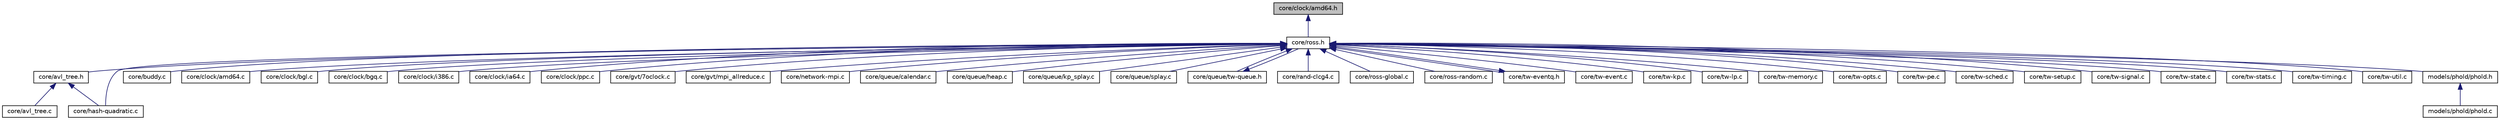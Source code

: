 digraph G
{
  edge [fontname="Helvetica",fontsize="10",labelfontname="Helvetica",labelfontsize="10"];
  node [fontname="Helvetica",fontsize="10",shape=record];
  Node1 [label="core/clock/amd64.h",height=0.2,width=0.4,color="black", fillcolor="grey75", style="filled" fontcolor="black"];
  Node1 -> Node2 [dir="back",color="midnightblue",fontsize="10",style="solid",fontname="Helvetica"];
  Node2 [label="core/ross.h",height=0.2,width=0.4,color="black", fillcolor="white", style="filled",URL="$ross_8h.html"];
  Node2 -> Node3 [dir="back",color="midnightblue",fontsize="10",style="solid",fontname="Helvetica"];
  Node3 [label="core/avl_tree.h",height=0.2,width=0.4,color="black", fillcolor="white", style="filled",URL="$avl__tree_8h.html"];
  Node3 -> Node4 [dir="back",color="midnightblue",fontsize="10",style="solid",fontname="Helvetica"];
  Node4 [label="core/avl_tree.c",height=0.2,width=0.4,color="black", fillcolor="white", style="filled",URL="$avl__tree_8c.html"];
  Node3 -> Node5 [dir="back",color="midnightblue",fontsize="10",style="solid",fontname="Helvetica"];
  Node5 [label="core/hash-quadratic.c",height=0.2,width=0.4,color="black", fillcolor="white", style="filled",URL="$hash-quadratic_8c.html"];
  Node2 -> Node6 [dir="back",color="midnightblue",fontsize="10",style="solid",fontname="Helvetica"];
  Node6 [label="core/buddy.c",height=0.2,width=0.4,color="black", fillcolor="white", style="filled",URL="$buddy_8c.html",tooltip="Buddy-system memory allocator implementation."];
  Node2 -> Node7 [dir="back",color="midnightblue",fontsize="10",style="solid",fontname="Helvetica"];
  Node7 [label="core/clock/amd64.c",height=0.2,width=0.4,color="black", fillcolor="white", style="filled",URL="$amd64_8c.html"];
  Node2 -> Node8 [dir="back",color="midnightblue",fontsize="10",style="solid",fontname="Helvetica"];
  Node8 [label="core/clock/bgl.c",height=0.2,width=0.4,color="black", fillcolor="white", style="filled",URL="$bgl_8c.html"];
  Node2 -> Node9 [dir="back",color="midnightblue",fontsize="10",style="solid",fontname="Helvetica"];
  Node9 [label="core/clock/bgq.c",height=0.2,width=0.4,color="black", fillcolor="white", style="filled",URL="$bgq_8c.html"];
  Node2 -> Node10 [dir="back",color="midnightblue",fontsize="10",style="solid",fontname="Helvetica"];
  Node10 [label="core/clock/i386.c",height=0.2,width=0.4,color="black", fillcolor="white", style="filled",URL="$i386_8c.html"];
  Node2 -> Node11 [dir="back",color="midnightblue",fontsize="10",style="solid",fontname="Helvetica"];
  Node11 [label="core/clock/ia64.c",height=0.2,width=0.4,color="black", fillcolor="white", style="filled",URL="$ia64_8c.html"];
  Node2 -> Node12 [dir="back",color="midnightblue",fontsize="10",style="solid",fontname="Helvetica"];
  Node12 [label="core/clock/ppc.c",height=0.2,width=0.4,color="black", fillcolor="white", style="filled",URL="$ppc_8c.html"];
  Node2 -> Node13 [dir="back",color="midnightblue",fontsize="10",style="solid",fontname="Helvetica"];
  Node13 [label="core/gvt/7oclock.c",height=0.2,width=0.4,color="black", fillcolor="white", style="filled",URL="$7oclock_8c.html"];
  Node2 -> Node14 [dir="back",color="midnightblue",fontsize="10",style="solid",fontname="Helvetica"];
  Node14 [label="core/gvt/mpi_allreduce.c",height=0.2,width=0.4,color="black", fillcolor="white", style="filled",URL="$mpi__allreduce_8c.html"];
  Node2 -> Node5 [dir="back",color="midnightblue",fontsize="10",style="solid",fontname="Helvetica"];
  Node2 -> Node15 [dir="back",color="midnightblue",fontsize="10",style="solid",fontname="Helvetica"];
  Node15 [label="core/network-mpi.c",height=0.2,width=0.4,color="black", fillcolor="white", style="filled",URL="$network-mpi_8c.html"];
  Node2 -> Node16 [dir="back",color="midnightblue",fontsize="10",style="solid",fontname="Helvetica"];
  Node16 [label="core/queue/calendar.c",height=0.2,width=0.4,color="black", fillcolor="white", style="filled",URL="$calendar_8c.html"];
  Node2 -> Node17 [dir="back",color="midnightblue",fontsize="10",style="solid",fontname="Helvetica"];
  Node17 [label="core/queue/heap.c",height=0.2,width=0.4,color="black", fillcolor="white", style="filled",URL="$heap_8c.html"];
  Node2 -> Node18 [dir="back",color="midnightblue",fontsize="10",style="solid",fontname="Helvetica"];
  Node18 [label="core/queue/kp_splay.c",height=0.2,width=0.4,color="black", fillcolor="white", style="filled",URL="$kp__splay_8c.html"];
  Node2 -> Node19 [dir="back",color="midnightblue",fontsize="10",style="solid",fontname="Helvetica"];
  Node19 [label="core/queue/splay.c",height=0.2,width=0.4,color="black", fillcolor="white", style="filled",URL="$splay_8c.html"];
  Node2 -> Node20 [dir="back",color="midnightblue",fontsize="10",style="solid",fontname="Helvetica"];
  Node20 [label="core/queue/tw-queue.h",height=0.2,width=0.4,color="black", fillcolor="white", style="filled",URL="$tw-queue_8h.html"];
  Node20 -> Node2 [dir="back",color="midnightblue",fontsize="10",style="solid",fontname="Helvetica"];
  Node2 -> Node21 [dir="back",color="midnightblue",fontsize="10",style="solid",fontname="Helvetica"];
  Node21 [label="core/rand-clcg4.c",height=0.2,width=0.4,color="black", fillcolor="white", style="filled",URL="$rand-clcg4_8c.html",tooltip="RNG Implementation module."];
  Node2 -> Node22 [dir="back",color="midnightblue",fontsize="10",style="solid",fontname="Helvetica"];
  Node22 [label="core/ross-global.c",height=0.2,width=0.4,color="black", fillcolor="white", style="filled",URL="$ross-global_8c.html"];
  Node2 -> Node23 [dir="back",color="midnightblue",fontsize="10",style="solid",fontname="Helvetica"];
  Node23 [label="core/ross-random.c",height=0.2,width=0.4,color="black", fillcolor="white", style="filled",URL="$ross-random_8c.html"];
  Node2 -> Node24 [dir="back",color="midnightblue",fontsize="10",style="solid",fontname="Helvetica"];
  Node24 [label="core/tw-eventq.h",height=0.2,width=0.4,color="black", fillcolor="white", style="filled",URL="$tw-eventq_8h.html"];
  Node24 -> Node2 [dir="back",color="midnightblue",fontsize="10",style="solid",fontname="Helvetica"];
  Node2 -> Node25 [dir="back",color="midnightblue",fontsize="10",style="solid",fontname="Helvetica"];
  Node25 [label="core/tw-event.c",height=0.2,width=0.4,color="black", fillcolor="white", style="filled",URL="$tw-event_8c.html"];
  Node2 -> Node26 [dir="back",color="midnightblue",fontsize="10",style="solid",fontname="Helvetica"];
  Node26 [label="core/tw-kp.c",height=0.2,width=0.4,color="black", fillcolor="white", style="filled",URL="$tw-kp_8c.html"];
  Node2 -> Node27 [dir="back",color="midnightblue",fontsize="10",style="solid",fontname="Helvetica"];
  Node27 [label="core/tw-lp.c",height=0.2,width=0.4,color="black", fillcolor="white", style="filled",URL="$tw-lp_8c.html",tooltip="tw_lp_settype is defined here!"];
  Node2 -> Node28 [dir="back",color="midnightblue",fontsize="10",style="solid",fontname="Helvetica"];
  Node28 [label="core/tw-memory.c",height=0.2,width=0.4,color="black", fillcolor="white", style="filled",URL="$tw-memory_8c.html"];
  Node2 -> Node29 [dir="back",color="midnightblue",fontsize="10",style="solid",fontname="Helvetica"];
  Node29 [label="core/tw-opts.c",height=0.2,width=0.4,color="black", fillcolor="white", style="filled",URL="$tw-opts_8c.html"];
  Node2 -> Node30 [dir="back",color="midnightblue",fontsize="10",style="solid",fontname="Helvetica"];
  Node30 [label="core/tw-pe.c",height=0.2,width=0.4,color="black", fillcolor="white", style="filled",URL="$tw-pe_8c.html"];
  Node2 -> Node31 [dir="back",color="midnightblue",fontsize="10",style="solid",fontname="Helvetica"];
  Node31 [label="core/tw-sched.c",height=0.2,width=0.4,color="black", fillcolor="white", style="filled",URL="$tw-sched_8c.html"];
  Node2 -> Node32 [dir="back",color="midnightblue",fontsize="10",style="solid",fontname="Helvetica"];
  Node32 [label="core/tw-setup.c",height=0.2,width=0.4,color="black", fillcolor="white", style="filled",URL="$tw-setup_8c.html",tooltip="tw_define_lps is defined here!"];
  Node2 -> Node33 [dir="back",color="midnightblue",fontsize="10",style="solid",fontname="Helvetica"];
  Node33 [label="core/tw-signal.c",height=0.2,width=0.4,color="black", fillcolor="white", style="filled",URL="$tw-signal_8c.html"];
  Node2 -> Node34 [dir="back",color="midnightblue",fontsize="10",style="solid",fontname="Helvetica"];
  Node34 [label="core/tw-state.c",height=0.2,width=0.4,color="black", fillcolor="white", style="filled",URL="$tw-state_8c.html"];
  Node2 -> Node35 [dir="back",color="midnightblue",fontsize="10",style="solid",fontname="Helvetica"];
  Node35 [label="core/tw-stats.c",height=0.2,width=0.4,color="black", fillcolor="white", style="filled",URL="$tw-stats_8c.html"];
  Node2 -> Node36 [dir="back",color="midnightblue",fontsize="10",style="solid",fontname="Helvetica"];
  Node36 [label="core/tw-timing.c",height=0.2,width=0.4,color="black", fillcolor="white", style="filled",URL="$tw-timing_8c.html"];
  Node2 -> Node37 [dir="back",color="midnightblue",fontsize="10",style="solid",fontname="Helvetica"];
  Node37 [label="core/tw-util.c",height=0.2,width=0.4,color="black", fillcolor="white", style="filled",URL="$tw-util_8c.html"];
  Node2 -> Node38 [dir="back",color="midnightblue",fontsize="10",style="solid",fontname="Helvetica"];
  Node38 [label="models/phold/phold.h",height=0.2,width=0.4,color="black", fillcolor="white", style="filled",URL="$phold_8h.html"];
  Node38 -> Node39 [dir="back",color="midnightblue",fontsize="10",style="solid",fontname="Helvetica"];
  Node39 [label="models/phold/phold.c",height=0.2,width=0.4,color="black", fillcolor="white", style="filled",URL="$phold_8c.html"];
}
